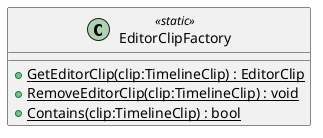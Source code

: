 @startuml
class EditorClipFactory <<static>> {
    + {static} GetEditorClip(clip:TimelineClip) : EditorClip
    + {static} RemoveEditorClip(clip:TimelineClip) : void
    + {static} Contains(clip:TimelineClip) : bool
}
@enduml
